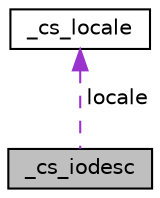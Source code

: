 digraph "_cs_iodesc"
{
 // LATEX_PDF_SIZE
  edge [fontname="Helvetica",fontsize="10",labelfontname="Helvetica",labelfontsize="10"];
  node [fontname="Helvetica",fontsize="10",shape=record];
  Node1 [label="_cs_iodesc",height=0.2,width=0.4,color="black", fillcolor="grey75", style="filled", fontcolor="black",tooltip=" "];
  Node2 -> Node1 [dir="back",color="darkorchid3",fontsize="10",style="dashed",label=" locale" ,fontname="Helvetica"];
  Node2 [label="_cs_locale",height=0.2,width=0.4,color="black", fillcolor="white", style="filled",URL="$a00907.html",tooltip=" "];
}
